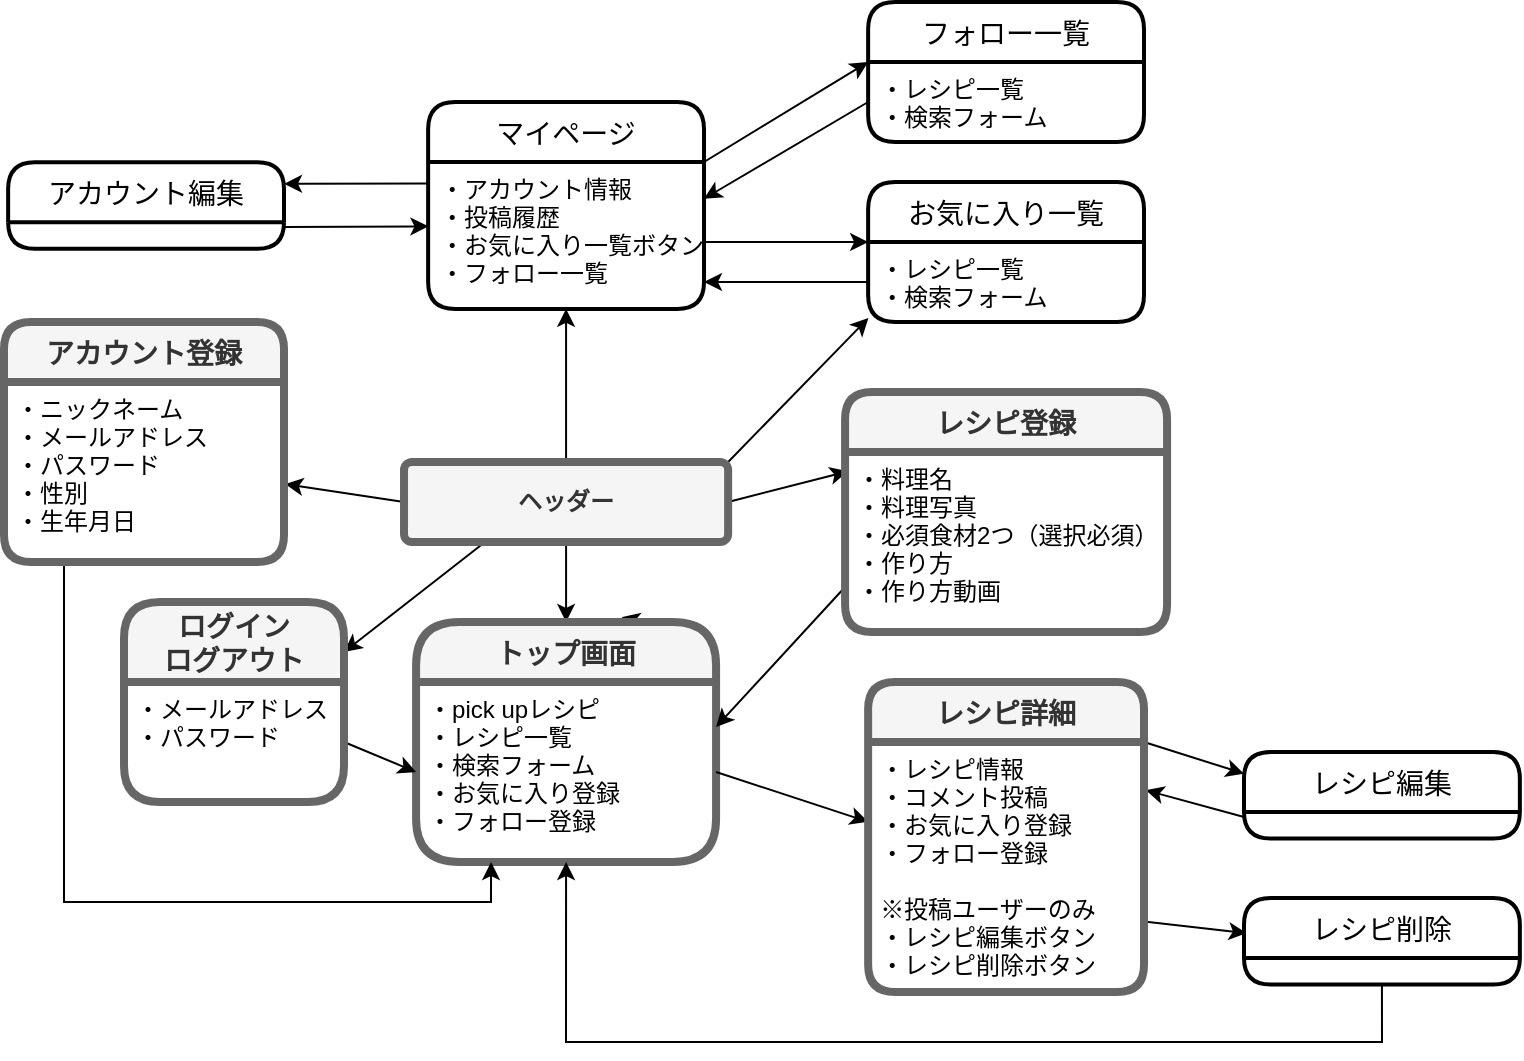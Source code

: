 <mxfile version="13.6.5">
    <diagram id="tW1TTK3NK64K5YK8vKk_" name="ページ1">
        <mxGraphModel dx="864" dy="482" grid="1" gridSize="10" guides="1" tooltips="1" connect="1" arrows="1" fold="1" page="1" pageScale="1" pageWidth="827" pageHeight="1169" math="0" shadow="0">
            <root>
                <mxCell id="0"/>
                <mxCell id="1" parent="0"/>
                <mxCell id="37" style="edgeStyle=none;rounded=0;orthogonalLoop=1;jettySize=auto;html=1;exitX=1;exitY=0.75;exitDx=0;exitDy=0;entryX=0.001;entryY=0.438;entryDx=0;entryDy=0;entryPerimeter=0;" edge="1" parent="1" source="15" target="10">
                    <mxGeometry relative="1" as="geometry"/>
                </mxCell>
                <mxCell id="35" style="edgeStyle=none;rounded=0;orthogonalLoop=1;jettySize=auto;html=1;exitX=0.001;exitY=0.147;exitDx=0;exitDy=0;entryX=1;entryY=0.25;entryDx=0;entryDy=0;exitPerimeter=0;" edge="1" parent="1" source="10" target="15">
                    <mxGeometry relative="1" as="geometry"/>
                </mxCell>
                <mxCell id="89" style="edgeStyle=none;rounded=0;orthogonalLoop=1;jettySize=auto;html=1;exitX=0;exitY=0.5;exitDx=0;exitDy=0;entryX=1.004;entryY=0.567;entryDx=0;entryDy=0;entryPerimeter=0;" edge="1" parent="1" source="87" target="5">
                    <mxGeometry relative="1" as="geometry">
                        <mxPoint x="182.07" y="349.647" as="targetPoint"/>
                    </mxGeometry>
                </mxCell>
                <mxCell id="92" style="edgeStyle=none;rounded=0;orthogonalLoop=1;jettySize=auto;html=1;exitX=0.5;exitY=0;exitDx=0;exitDy=0;entryX=0.5;entryY=1;entryDx=0;entryDy=0;" edge="1" parent="1" source="87" target="10">
                    <mxGeometry relative="1" as="geometry"/>
                </mxCell>
                <mxCell id="94" style="edgeStyle=none;rounded=0;orthogonalLoop=1;jettySize=auto;html=1;exitX=1;exitY=0.5;exitDx=0;exitDy=0;entryX=0.009;entryY=0.107;entryDx=0;entryDy=0;entryPerimeter=0;" edge="1" parent="1" source="87" target="14">
                    <mxGeometry relative="1" as="geometry"/>
                </mxCell>
                <mxCell id="97" style="rounded=0;orthogonalLoop=1;jettySize=auto;html=1;exitX=0.25;exitY=1;exitDx=0;exitDy=0;entryX=1;entryY=0.25;entryDx=0;entryDy=0;" edge="1" parent="1" source="87" target="39">
                    <mxGeometry relative="1" as="geometry">
                        <mxPoint x="220" y="390" as="targetPoint"/>
                    </mxGeometry>
                </mxCell>
                <mxCell id="99" style="edgeStyle=none;rounded=0;orthogonalLoop=1;jettySize=auto;html=1;exitX=0.5;exitY=1;exitDx=0;exitDy=0;entryX=0.5;entryY=0;entryDx=0;entryDy=0;" edge="1" parent="1" source="87" target="41">
                    <mxGeometry relative="1" as="geometry"/>
                </mxCell>
                <mxCell id="109" style="edgeStyle=none;rounded=0;orthogonalLoop=1;jettySize=auto;html=1;exitX=1;exitY=0;exitDx=0;exitDy=0;entryX=0.001;entryY=0.95;entryDx=0;entryDy=0;startArrow=none;startFill=0;entryPerimeter=0;" edge="1" parent="1" source="87" target="18">
                    <mxGeometry relative="1" as="geometry"/>
                </mxCell>
                <mxCell id="87" value="ヘッダー" style="rounded=1;arcSize=10;whiteSpace=wrap;html=1;align=center;strokeColor=#666666;strokeWidth=4;fontStyle=1;fillColor=#f5f5f5;fontColor=#333333;" vertex="1" parent="1">
                    <mxGeometry x="240.01" y="320" width="162.06" height="40" as="geometry"/>
                </mxCell>
                <mxCell id="95" style="edgeStyle=none;rounded=0;orthogonalLoop=1;jettySize=auto;html=1;entryX=0;entryY=0;entryDx=0;entryDy=0;" edge="1" parent="1" target="18">
                    <mxGeometry relative="1" as="geometry">
                        <mxPoint x="390" y="210" as="sourcePoint"/>
                    </mxGeometry>
                </mxCell>
                <mxCell id="96" style="edgeStyle=none;rounded=0;orthogonalLoop=1;jettySize=auto;html=1;exitX=0;exitY=0.5;exitDx=0;exitDy=0;" edge="1" parent="1" source="18">
                    <mxGeometry relative="1" as="geometry">
                        <mxPoint x="390" y="230" as="targetPoint"/>
                    </mxGeometry>
                </mxCell>
                <mxCell id="98" style="edgeStyle=none;rounded=0;orthogonalLoop=1;jettySize=auto;html=1;exitX=0.75;exitY=0;exitDx=0;exitDy=0;entryX=0.685;entryY=-0.02;entryDx=0;entryDy=0;entryPerimeter=0;" edge="1" parent="1" source="41" target="41">
                    <mxGeometry relative="1" as="geometry"/>
                </mxCell>
                <mxCell id="41" value="トップ画面" style="swimlane;childLayout=stackLayout;horizontal=1;startSize=30;horizontalStack=0;rounded=1;fontSize=14;fontStyle=1;strokeWidth=4;resizeParent=0;resizeLast=1;shadow=0;dashed=0;align=center;arcSize=24;fillColor=#f5f5f5;strokeColor=#666666;fontColor=#333333;" vertex="1" parent="1">
                    <mxGeometry x="246.04" y="400" width="150" height="120" as="geometry"/>
                </mxCell>
                <mxCell id="42" value="・pick upレシピ&#10;・レシピ一覧&#10;・検索フォーム&#10;・お気に入り登録&#10;・フォロー登録" style="align=left;strokeColor=none;fillColor=none;spacingLeft=4;fontSize=12;verticalAlign=top;resizable=0;rotatable=0;part=1;" vertex="1" parent="41">
                    <mxGeometry y="30" width="150" height="90" as="geometry"/>
                </mxCell>
                <mxCell id="103" style="edgeStyle=none;rounded=0;orthogonalLoop=1;jettySize=auto;html=1;exitX=0;exitY=0.75;exitDx=0;exitDy=0;entryX=1.007;entryY=0.193;entryDx=0;entryDy=0;entryPerimeter=0;" edge="1" parent="1" source="19" target="12">
                    <mxGeometry relative="1" as="geometry"/>
                </mxCell>
                <mxCell id="105" style="edgeStyle=orthogonalEdgeStyle;rounded=0;orthogonalLoop=1;jettySize=auto;html=1;exitX=0.5;exitY=1;exitDx=0;exitDy=0;entryX=0.5;entryY=1;entryDx=0;entryDy=0;" edge="1" parent="1" source="20" target="42">
                    <mxGeometry relative="1" as="geometry">
                        <Array as="points">
                            <mxPoint x="729" y="610"/>
                            <mxPoint x="321" y="610"/>
                        </Array>
                    </mxGeometry>
                </mxCell>
                <mxCell id="100" style="edgeStyle=none;rounded=0;orthogonalLoop=1;jettySize=auto;html=1;exitX=0;exitY=0.75;exitDx=0;exitDy=0;entryX=1;entryY=0.25;entryDx=0;entryDy=0;" edge="1" parent="1" source="14" target="42">
                    <mxGeometry relative="1" as="geometry"/>
                </mxCell>
                <mxCell id="101" style="edgeStyle=none;rounded=0;orthogonalLoop=1;jettySize=auto;html=1;exitX=1;exitY=0.5;exitDx=0;exitDy=0;" edge="1" parent="1" source="42" target="12">
                    <mxGeometry relative="1" as="geometry"/>
                </mxCell>
                <mxCell id="102" style="edgeStyle=none;rounded=0;orthogonalLoop=1;jettySize=auto;html=1;exitX=1;exitY=0;exitDx=0;exitDy=0;entryX=0;entryY=0.25;entryDx=0;entryDy=0;" edge="1" parent="1" source="12" target="19">
                    <mxGeometry relative="1" as="geometry"/>
                </mxCell>
                <mxCell id="104" style="edgeStyle=none;rounded=0;orthogonalLoop=1;jettySize=auto;html=1;exitX=1;exitY=0.718;exitDx=0;exitDy=0;entryX=0.01;entryY=0.406;entryDx=0;entryDy=0;entryPerimeter=0;exitPerimeter=0;" edge="1" parent="1" source="12" target="20">
                    <mxGeometry relative="1" as="geometry"/>
                </mxCell>
                <mxCell id="106" style="rounded=0;orthogonalLoop=1;jettySize=auto;html=1;exitX=0.25;exitY=1;exitDx=0;exitDy=0;edgeStyle=orthogonalEdgeStyle;entryX=0.25;entryY=1;entryDx=0;entryDy=0;" edge="1" parent="1" source="5" target="42">
                    <mxGeometry relative="1" as="geometry">
                        <mxPoint x="240" y="430" as="targetPoint"/>
                        <Array as="points">
                            <mxPoint x="70" y="369"/>
                            <mxPoint x="70" y="540"/>
                            <mxPoint x="284" y="540"/>
                        </Array>
                    </mxGeometry>
                </mxCell>
                <mxCell id="107" style="rounded=0;orthogonalLoop=1;jettySize=auto;html=1;exitX=1;exitY=0.5;exitDx=0;exitDy=0;entryX=0;entryY=0.5;entryDx=0;entryDy=0;" edge="1" parent="1" source="40" target="42">
                    <mxGeometry relative="1" as="geometry"/>
                </mxCell>
                <mxCell id="13" value="レシピ登録" style="swimlane;childLayout=stackLayout;horizontal=1;startSize=30;horizontalStack=0;rounded=1;fontSize=14;fontStyle=1;strokeWidth=4;resizeParent=0;resizeLast=1;shadow=0;dashed=0;align=center;fillColor=#f5f5f5;strokeColor=#666666;fontColor=#333333;" parent="1" vertex="1">
                    <mxGeometry x="460.54" y="285" width="161" height="120" as="geometry"/>
                </mxCell>
                <mxCell id="14" value="・料理名&#10;・料理写真&#10;・必須食材2つ（選択必須）&#10;・作り方&#10;・作り方動画" style="align=left;strokeColor=none;fillColor=none;spacingLeft=4;fontSize=12;verticalAlign=top;resizable=0;rotatable=0;part=1;" parent="13" vertex="1">
                    <mxGeometry y="30" width="161" height="90" as="geometry"/>
                </mxCell>
                <mxCell id="11" value="レシピ詳細" style="swimlane;childLayout=stackLayout;horizontal=1;startSize=30;horizontalStack=0;rounded=1;fontSize=14;fontStyle=1;strokeWidth=4;resizeParent=0;resizeLast=1;shadow=0;dashed=0;align=center;fillColor=#f5f5f5;strokeColor=#666666;fontColor=#333333;" parent="1" vertex="1">
                    <mxGeometry x="472.07" y="430" width="137.93" height="155" as="geometry"/>
                </mxCell>
                <mxCell id="12" value="・レシピ情報&#10;・コメント投稿&#10;・お気に入り登録&#10;・フォロー登録&#10;&#10;※投稿ユーザーのみ&#10;・レシピ編集ボタン&#10;・レシピ削除ボタン" style="align=left;strokeColor=none;fillColor=none;spacingLeft=4;fontSize=12;verticalAlign=top;resizable=0;rotatable=0;part=1;" parent="11" vertex="1">
                    <mxGeometry y="30" width="137.93" height="125" as="geometry"/>
                </mxCell>
                <mxCell id="19" value="レシピ編集" style="swimlane;childLayout=stackLayout;horizontal=1;startSize=30;horizontalStack=0;rounded=1;fontSize=14;fontStyle=0;strokeWidth=2;resizeParent=0;resizeLast=1;shadow=0;dashed=0;align=center;" parent="1" vertex="1">
                    <mxGeometry x="660" y="465" width="137.93" height="43.28" as="geometry"/>
                </mxCell>
                <mxCell id="39" value="ログイン&#10;ログアウト" style="swimlane;childLayout=stackLayout;horizontal=1;startSize=40;horizontalStack=0;rounded=1;fontSize=14;fontStyle=1;strokeWidth=4;resizeParent=0;resizeLast=1;shadow=0;dashed=0;align=center;fillColor=#f5f5f5;strokeColor=#666666;fontColor=#333333;" vertex="1" parent="1">
                    <mxGeometry x="100" y="390" width="110" height="100" as="geometry"/>
                </mxCell>
                <mxCell id="40" value="・メールアドレス&#10;・パスワード" style="align=left;strokeColor=none;fillColor=none;spacingLeft=4;fontSize=12;verticalAlign=top;resizable=0;rotatable=0;part=1;" vertex="1" parent="39">
                    <mxGeometry y="40" width="110" height="60" as="geometry"/>
                </mxCell>
                <mxCell id="20" value="レシピ削除" style="swimlane;childLayout=stackLayout;horizontal=1;startSize=30;horizontalStack=0;rounded=1;fontSize=14;fontStyle=0;strokeWidth=2;resizeParent=0;resizeLast=1;shadow=0;dashed=0;align=center;" parent="1" vertex="1">
                    <mxGeometry x="660" y="538" width="137.93" height="43.28" as="geometry"/>
                </mxCell>
                <mxCell id="4" value="アカウント登録" style="swimlane;childLayout=stackLayout;horizontal=1;startSize=30;horizontalStack=0;rounded=1;fontSize=14;fontStyle=1;strokeWidth=4;resizeParent=0;resizeLast=1;shadow=0;dashed=0;align=center;fillColor=#f5f5f5;strokeColor=#666666;fontColor=#333333;" parent="1" vertex="1">
                    <mxGeometry x="40" y="250.0" width="140" height="120" as="geometry"/>
                </mxCell>
                <mxCell id="5" value="・ニックネーム&#10;・メールアドレス&#10;・パスワード&#10;・性別&#10;・生年月日" style="align=left;strokeColor=none;fillColor=none;spacingLeft=4;fontSize=12;verticalAlign=top;resizable=0;rotatable=0;part=1;" parent="4" vertex="1">
                    <mxGeometry y="30" width="140" height="90" as="geometry"/>
                </mxCell>
                <mxCell id="9" value="マイページ" style="swimlane;childLayout=stackLayout;horizontal=1;startSize=30;horizontalStack=0;rounded=1;fontSize=14;fontStyle=0;strokeWidth=2;resizeParent=0;resizeLast=1;shadow=0;dashed=0;align=center;" parent="1" vertex="1">
                    <mxGeometry x="252.07" y="140" width="137.933" height="103.448" as="geometry"/>
                </mxCell>
                <mxCell id="10" value="・アカウント情報&#10;・投稿履歴&#10;・お気に入り一覧ボタン&#10;・フォロー一覧" style="align=left;strokeColor=none;fillColor=none;spacingLeft=4;fontSize=12;verticalAlign=top;resizable=0;rotatable=0;part=1;" parent="9" vertex="1">
                    <mxGeometry y="30" width="137.933" height="73.448" as="geometry"/>
                </mxCell>
                <mxCell id="15" value="アカウント編集" style="swimlane;childLayout=stackLayout;horizontal=1;startSize=30;horizontalStack=0;rounded=1;fontSize=14;fontStyle=0;strokeWidth=2;resizeParent=0;resizeLast=1;shadow=0;dashed=0;align=center;" parent="1" vertex="1">
                    <mxGeometry x="42.07" y="170.08" width="137.93" height="43.28" as="geometry"/>
                </mxCell>
                <mxCell id="17" value="お気に入り一覧" style="swimlane;childLayout=stackLayout;horizontal=1;startSize=30;horizontalStack=0;rounded=1;fontSize=14;fontStyle=0;strokeWidth=2;resizeParent=0;resizeLast=1;shadow=0;dashed=0;align=center;" parent="1" vertex="1">
                    <mxGeometry x="472.07" y="180" width="137.93" height="70" as="geometry"/>
                </mxCell>
                <mxCell id="18" value="・レシピ一覧&#10;・検索フォーム" style="align=left;strokeColor=none;fillColor=none;spacingLeft=4;fontSize=12;verticalAlign=top;resizable=0;rotatable=0;part=1;" parent="17" vertex="1">
                    <mxGeometry y="30" width="137.93" height="40" as="geometry"/>
                </mxCell>
                <mxCell id="110" value="フォロー一覧" style="swimlane;childLayout=stackLayout;horizontal=1;startSize=30;horizontalStack=0;rounded=1;fontSize=14;fontStyle=0;strokeWidth=2;resizeParent=0;resizeLast=1;shadow=0;dashed=0;align=center;" vertex="1" parent="1">
                    <mxGeometry x="472.07" y="90" width="137.93" height="70" as="geometry"/>
                </mxCell>
                <mxCell id="111" value="・レシピ一覧&#10;・検索フォーム" style="align=left;strokeColor=none;fillColor=none;spacingLeft=4;fontSize=12;verticalAlign=top;resizable=0;rotatable=0;part=1;" vertex="1" parent="110">
                    <mxGeometry y="30" width="137.93" height="40" as="geometry"/>
                </mxCell>
                <mxCell id="112" style="edgeStyle=none;rounded=0;orthogonalLoop=1;jettySize=auto;html=1;exitX=1;exitY=0;exitDx=0;exitDy=0;entryX=0;entryY=0;entryDx=0;entryDy=0;startArrow=none;startFill=0;" edge="1" parent="1" source="10" target="111">
                    <mxGeometry relative="1" as="geometry"/>
                </mxCell>
                <mxCell id="113" style="edgeStyle=none;rounded=0;orthogonalLoop=1;jettySize=auto;html=1;exitX=0;exitY=0.5;exitDx=0;exitDy=0;entryX=1;entryY=0.25;entryDx=0;entryDy=0;startArrow=none;startFill=0;" edge="1" parent="1" source="111" target="10">
                    <mxGeometry relative="1" as="geometry"/>
                </mxCell>
            </root>
        </mxGraphModel>
    </diagram>
</mxfile>